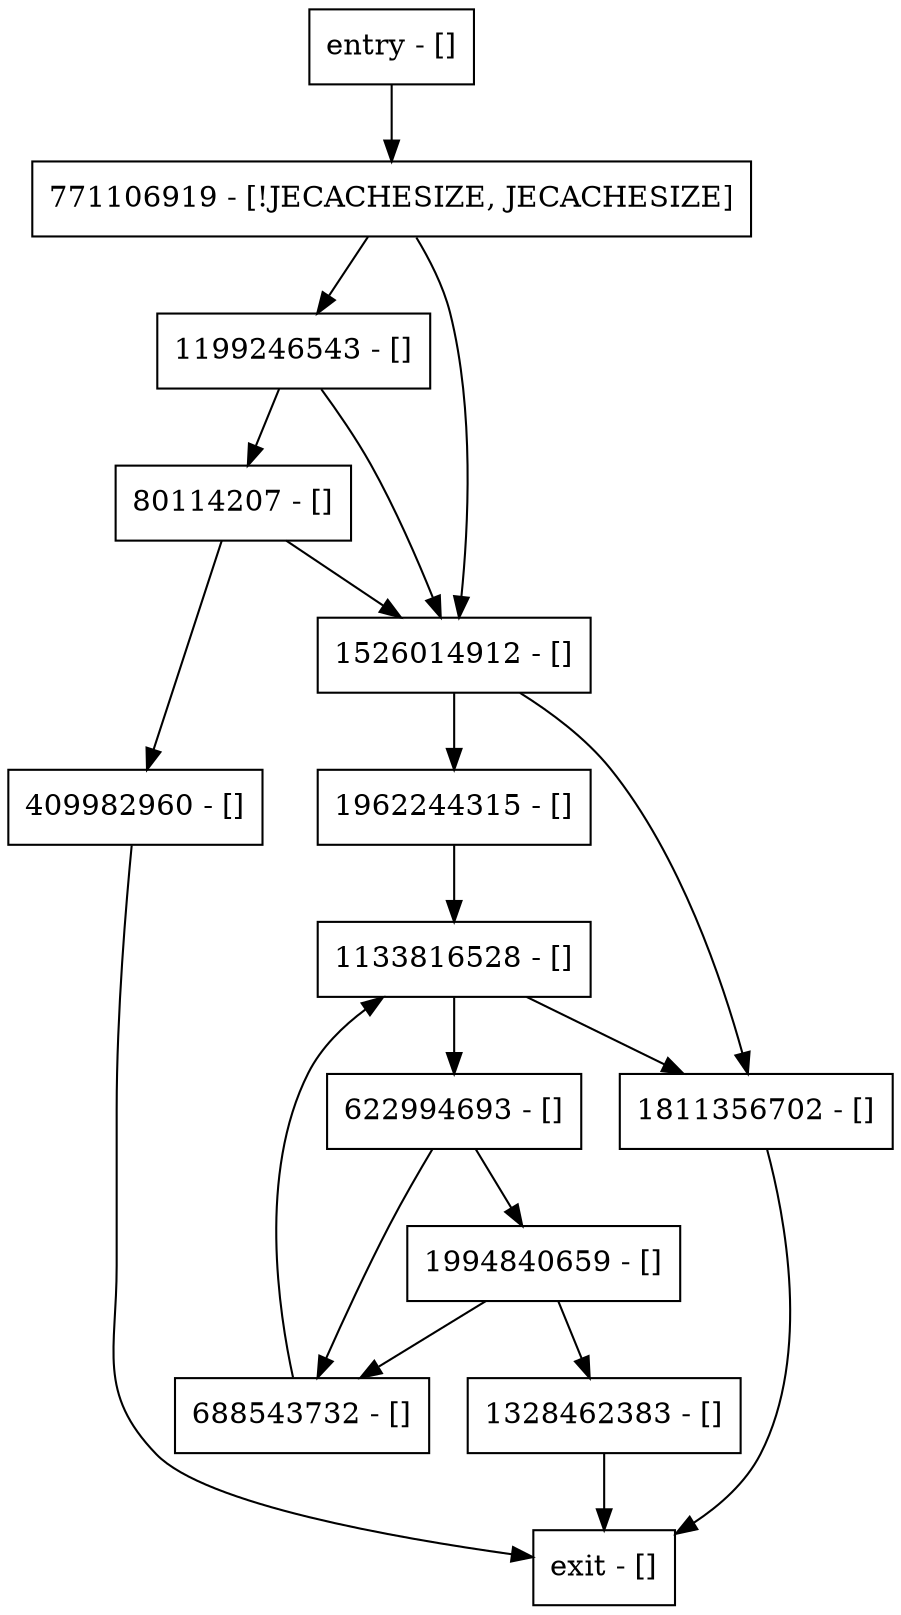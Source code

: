 digraph validateRequest {
node [shape=record];
1962244315 [label="1962244315 - []"];
1133816528 [label="1133816528 - []"];
80114207 [label="80114207 - []"];
688543732 [label="688543732 - []"];
409982960 [label="409982960 - []"];
entry [label="entry - []"];
exit [label="exit - []"];
1811356702 [label="1811356702 - []"];
1328462383 [label="1328462383 - []"];
622994693 [label="622994693 - []"];
1199246543 [label="1199246543 - []"];
1526014912 [label="1526014912 - []"];
771106919 [label="771106919 - [!JECACHESIZE, JECACHESIZE]"];
1994840659 [label="1994840659 - []"];
entry;
exit;
1962244315 -> 1133816528;
1133816528 -> 1811356702;
1133816528 -> 622994693;
80114207 -> 1526014912;
80114207 -> 409982960;
688543732 -> 1133816528;
409982960 -> exit;
entry -> 771106919;
1811356702 -> exit;
1328462383 -> exit;
622994693 -> 688543732;
622994693 -> 1994840659;
1199246543 -> 1526014912;
1199246543 -> 80114207;
1526014912 -> 1962244315;
1526014912 -> 1811356702;
771106919 -> 1199246543;
771106919 -> 1526014912;
1994840659 -> 1328462383;
1994840659 -> 688543732;
}
